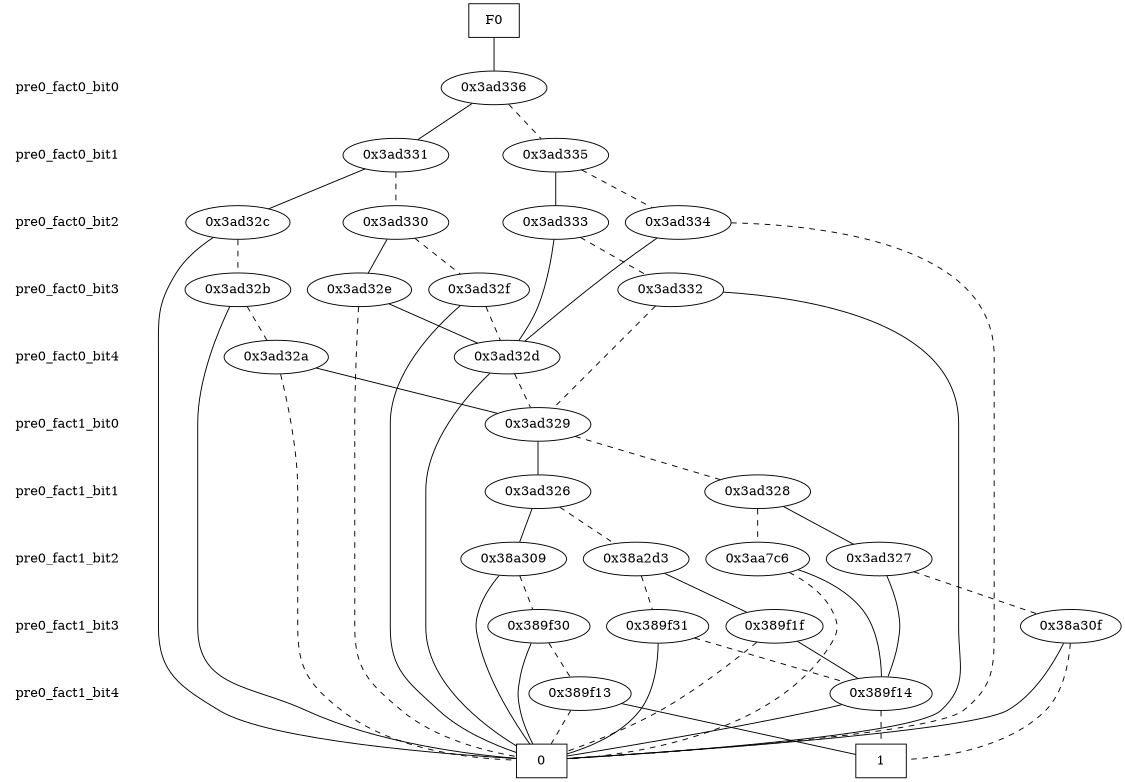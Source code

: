 digraph "DD" {
size = "7.5,10"
center = true;
edge [dir = none];
{ node [shape = plaintext];
  edge [style = invis];
  "CONST NODES" [style = invis];
" pre0_fact0_bit0 " -> " pre0_fact0_bit1 " -> " pre0_fact0_bit2 " -> " pre0_fact0_bit3 " -> " pre0_fact0_bit4 " -> " pre0_fact1_bit0 " -> " pre0_fact1_bit1 " -> " pre0_fact1_bit2 " -> " pre0_fact1_bit3 " -> " pre0_fact1_bit4 " -> "CONST NODES"; 
}
{ rank = same; node [shape = box]; edge [style = invis];
"F0"; }
{ rank = same; " pre0_fact0_bit0 ";
"0x3ad336";
}
{ rank = same; " pre0_fact0_bit1 ";
"0x3ad331";
"0x3ad335";
}
{ rank = same; " pre0_fact0_bit2 ";
"0x3ad32c";
"0x3ad330";
"0x3ad334";
"0x3ad333";
}
{ rank = same; " pre0_fact0_bit3 ";
"0x3ad32f";
"0x3ad32e";
"0x3ad332";
"0x3ad32b";
}
{ rank = same; " pre0_fact0_bit4 ";
"0x3ad32a";
"0x3ad32d";
}
{ rank = same; " pre0_fact1_bit0 ";
"0x3ad329";
}
{ rank = same; " pre0_fact1_bit1 ";
"0x3ad328";
"0x3ad326";
}
{ rank = same; " pre0_fact1_bit2 ";
"0x38a309";
"0x3ad327";
"0x38a2d3";
"0x3aa7c6";
}
{ rank = same; " pre0_fact1_bit3 ";
"0x38a30f";
"0x389f30";
"0x389f31";
"0x389f1f";
}
{ rank = same; " pre0_fact1_bit4 ";
"0x389f14";
"0x389f13";
}
{ rank = same; "CONST NODES";
{ node [shape = box]; "0x36e91c";
"0x36e91b";
}
}
"F0" -> "0x3ad336" [style = solid];
"0x3ad336" -> "0x3ad331";
"0x3ad336" -> "0x3ad335" [style = dashed];
"0x3ad331" -> "0x3ad32c";
"0x3ad331" -> "0x3ad330" [style = dashed];
"0x3ad335" -> "0x3ad333";
"0x3ad335" -> "0x3ad334" [style = dashed];
"0x3ad32c" -> "0x36e91c";
"0x3ad32c" -> "0x3ad32b" [style = dashed];
"0x3ad330" -> "0x3ad32e";
"0x3ad330" -> "0x3ad32f" [style = dashed];
"0x3ad334" -> "0x3ad32d";
"0x3ad334" -> "0x36e91c" [style = dashed];
"0x3ad333" -> "0x3ad32d";
"0x3ad333" -> "0x3ad332" [style = dashed];
"0x3ad32f" -> "0x36e91c";
"0x3ad32f" -> "0x3ad32d" [style = dashed];
"0x3ad32e" -> "0x3ad32d";
"0x3ad32e" -> "0x36e91c" [style = dashed];
"0x3ad332" -> "0x36e91c";
"0x3ad332" -> "0x3ad329" [style = dashed];
"0x3ad32b" -> "0x36e91c";
"0x3ad32b" -> "0x3ad32a" [style = dashed];
"0x3ad32a" -> "0x3ad329";
"0x3ad32a" -> "0x36e91c" [style = dashed];
"0x3ad32d" -> "0x36e91c";
"0x3ad32d" -> "0x3ad329" [style = dashed];
"0x3ad329" -> "0x3ad326";
"0x3ad329" -> "0x3ad328" [style = dashed];
"0x3ad328" -> "0x3ad327";
"0x3ad328" -> "0x3aa7c6" [style = dashed];
"0x3ad326" -> "0x38a309";
"0x3ad326" -> "0x38a2d3" [style = dashed];
"0x38a309" -> "0x36e91c";
"0x38a309" -> "0x389f30" [style = dashed];
"0x3ad327" -> "0x389f14";
"0x3ad327" -> "0x38a30f" [style = dashed];
"0x38a2d3" -> "0x389f1f";
"0x38a2d3" -> "0x389f31" [style = dashed];
"0x3aa7c6" -> "0x389f14";
"0x3aa7c6" -> "0x36e91c" [style = dashed];
"0x38a30f" -> "0x36e91c";
"0x38a30f" -> "0x36e91b" [style = dashed];
"0x389f30" -> "0x36e91c";
"0x389f30" -> "0x389f13" [style = dashed];
"0x389f31" -> "0x36e91c";
"0x389f31" -> "0x389f14" [style = dashed];
"0x389f1f" -> "0x389f14";
"0x389f1f" -> "0x36e91c" [style = dashed];
"0x389f14" -> "0x36e91c";
"0x389f14" -> "0x36e91b" [style = dashed];
"0x389f13" -> "0x36e91b";
"0x389f13" -> "0x36e91c" [style = dashed];
"0x36e91c" [label = "0"];
"0x36e91b" [label = "1"];
}
